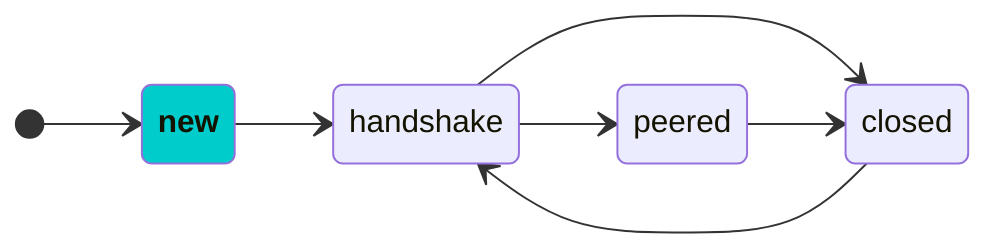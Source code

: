 stateDiagram-v2
    direction LR
    
    classDef currentState fill:#0CC,font-weight:bold,strike-width:2px

    [*] --> new:::currentState
    new --> handshake
    handshake --> closed
    handshake --> peered
    peered --> closed
    closed --> handshake